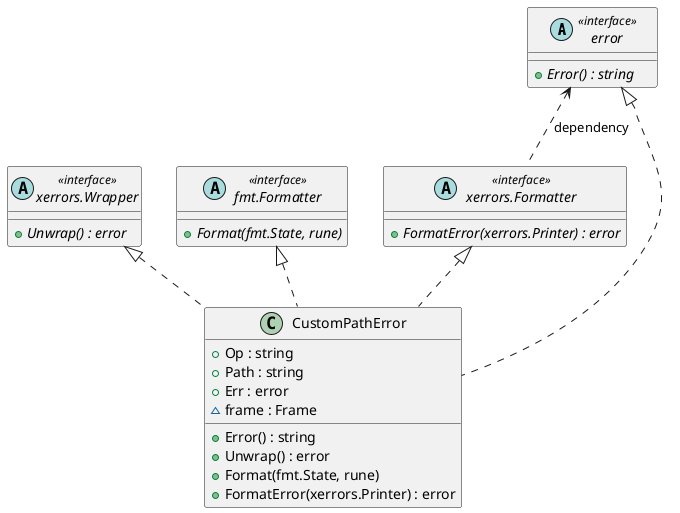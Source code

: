 @startuml

skinparam minClassWidth 130

abstract class error <<interface>> {
  {abstract} {method} + Error() : string
}
abstract class "xerrors.Wrapper" as Wrapper <<interface>> {
  {abstract} {method} + Unwrap() : error
}
abstract class "xerrors.Formatter" as Formatter <<interface>> {
  {abstract} {method} + FormatError(xerrors.Printer) : error
}
abstract class "fmt.Formatter" as fmtFormatter <<interface>> {
  {abstract} {method} + Format(fmt.State, rune)
}
class CustomPathError {
  {field} + Op : string
  {field} + Path : string
  {field} + Err : error
  {field} ~ frame : Frame
  {method} + Error() : string
  {method} + Unwrap() : error
  {method} + Format(fmt.State, rune)
  {method} + FormatError(xerrors.Printer) : error
}

CustomPathError .up.|> error
CustomPathError .up.|> Formatter
Formatter .up.> error : dependency
CustomPathError .up.|> fmtFormatter
CustomPathError .up.|> Wrapper

@enduml
